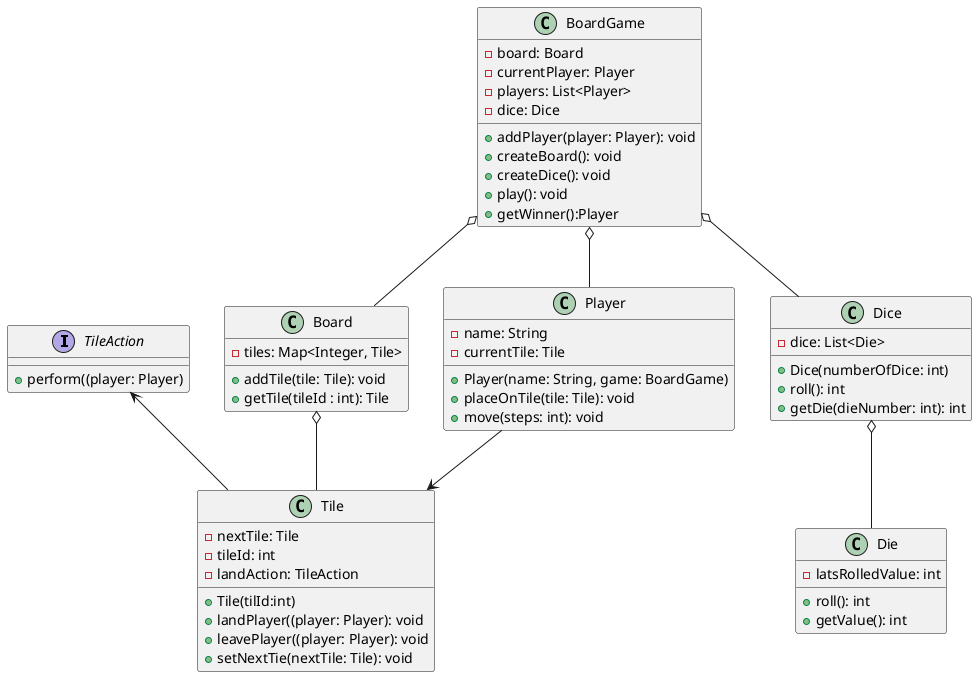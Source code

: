 @startuml
'https://plantuml.com/class-diagram


interface TileAction{
+ perform((player: Player)
}

BoardGame o-- Board
BoardGame o-- Dice
BoardGame o-- Player
Board o-- Tile
TileAction <-- Tile
Dice o-- Die
Player --> Tile

class BoardGame {
- board: Board
- currentPlayer: Player
- players: List<Player>
- dice: Dice
+ addPlayer(player: Player): void
+ createBoard(): void
+ createDice(): void
+ play(): void
+ getWinner():Player
}

class Board{
- tiles: Map<Integer, Tile>
+ addTile(tile: Tile): void
+ getTile(tileId : int): Tile
}

class Tile{
- nextTile: Tile
- tileId: int
- landAction: TileAction
+ Tile(tilId:int)
+ landPlayer((player: Player): void
+ leavePlayer((player: Player): void
+setNextTie(nextTile: Tile): void
}

class Dice{
- dice: List<Die>
+ Dice(numberOfDice: int)
+ roll(): int
+ getDie(dieNumber: int): int
}

class Die{
- latsRolledValue: int
+ roll(): int
+ getValue(): int
}

class Player{
- name: String
- currentTile: Tile
+ Player(name: String, game: BoardGame)
+ placeOnTile(tile: Tile): void
+ move(steps: int): void
}





@enduml